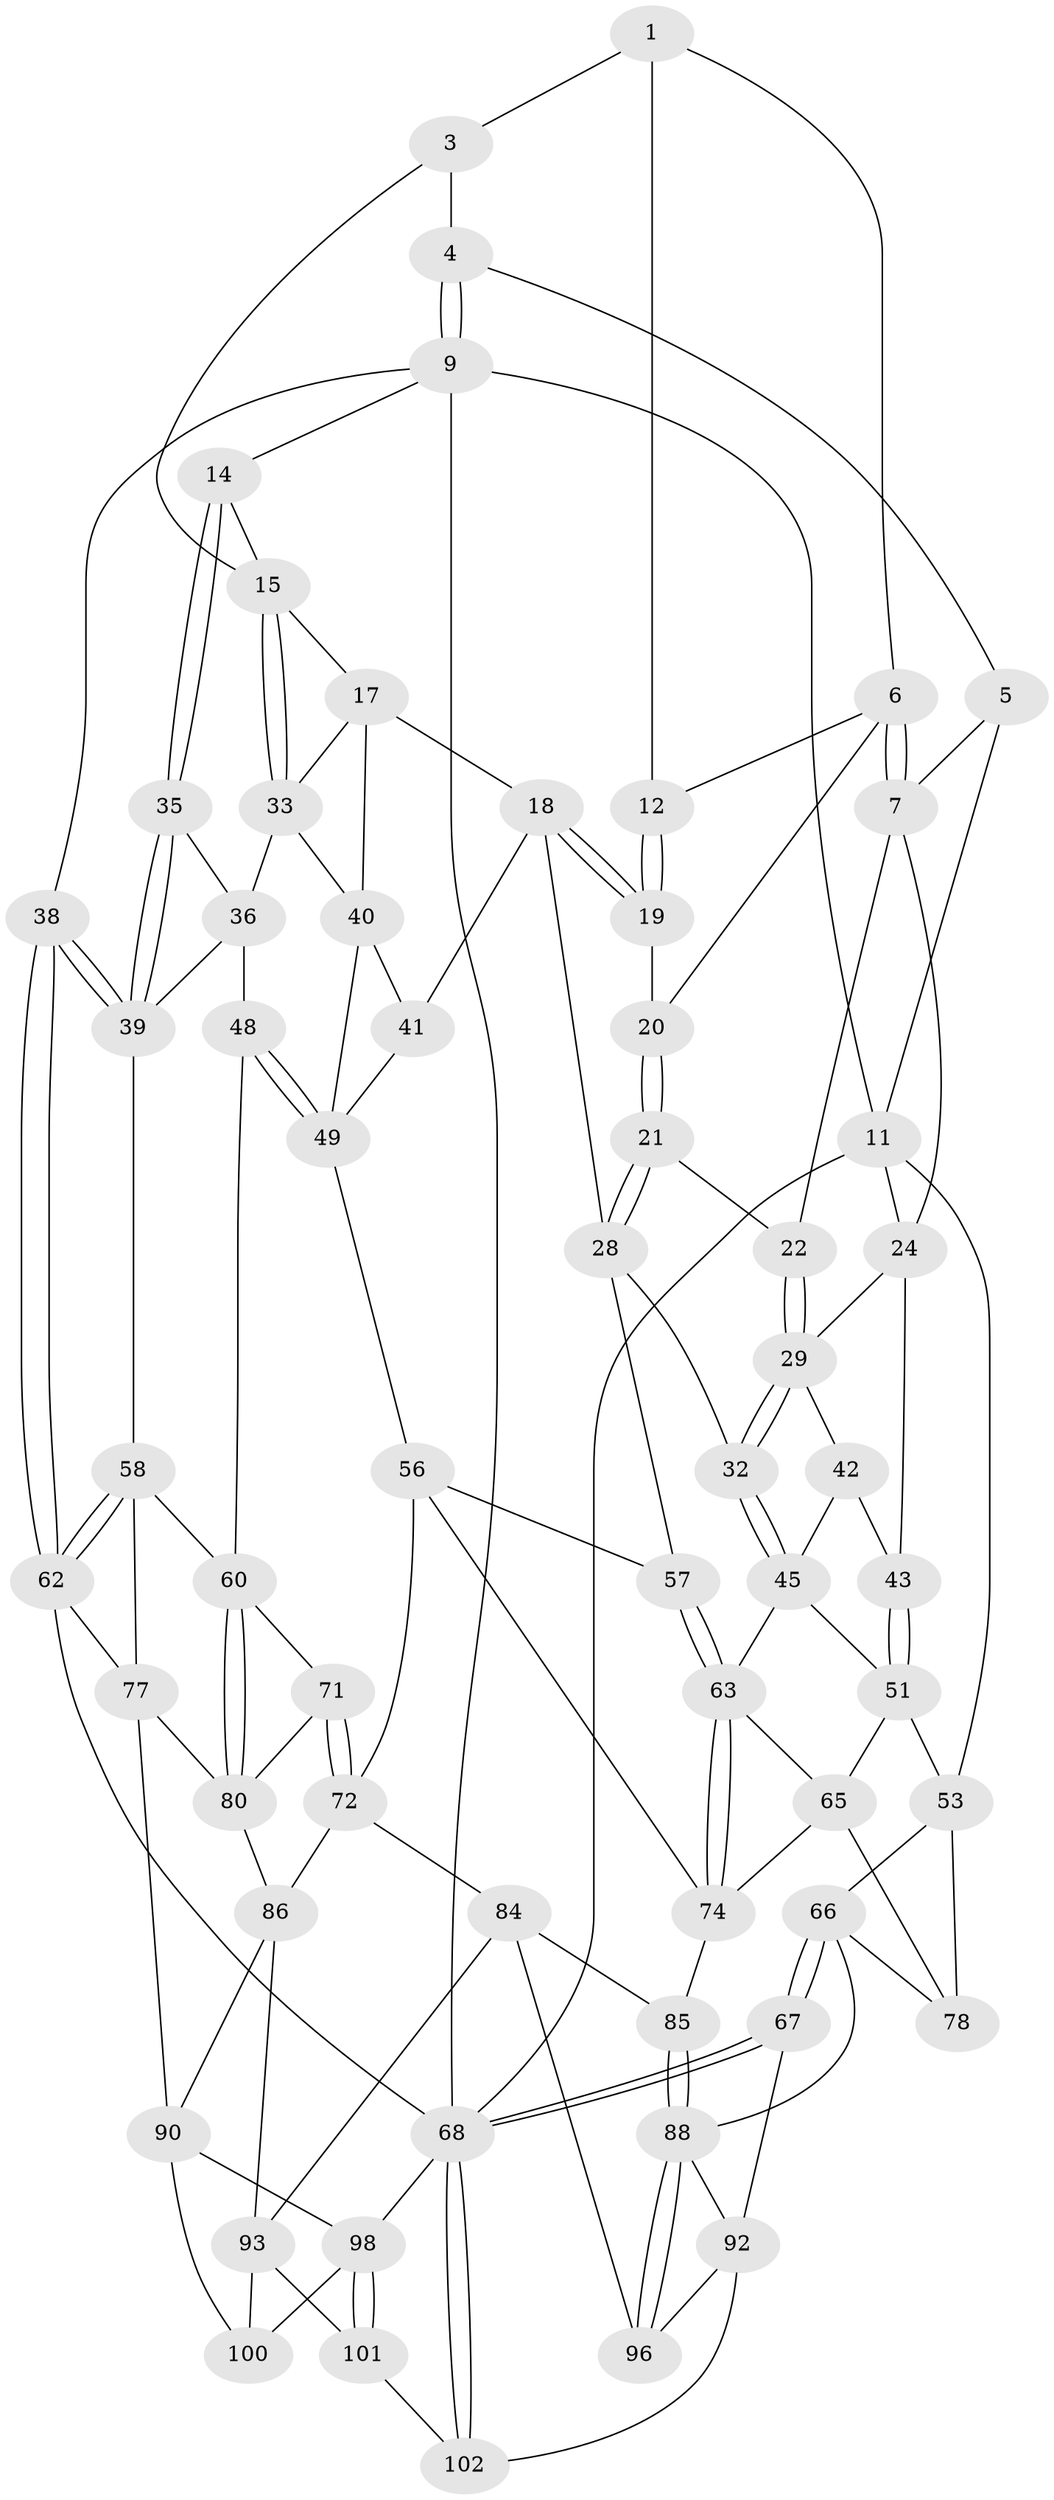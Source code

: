// original degree distribution, {3: 0.0196078431372549, 5: 0.5882352941176471, 4: 0.20588235294117646, 6: 0.18627450980392157}
// Generated by graph-tools (version 1.1) at 2025/38/02/21/25 10:38:58]
// undirected, 63 vertices, 142 edges
graph export_dot {
graph [start="1"]
  node [color=gray90,style=filled];
  1 [pos="+0.4035348992834223+0.03476923226858935",super="+2"];
  3 [pos="+0.5542449873251899+0.024086324045551017"];
  4 [pos="+0.5987696275646273+0"];
  5 [pos="+0.3774894935715644+0",super="+8"];
  6 [pos="+0.3471346903073206+0.08917893251016172",super="+13"];
  7 [pos="+0.27654768180448086+0.08962146987929086",super="+23"];
  9 [pos="+1+0",super="+10"];
  11 [pos="+0+0",super="+26"];
  12 [pos="+0.4252463640433793+0.0939420748326003"];
  14 [pos="+0.7377180466995173+0.13739214452554235"];
  15 [pos="+0.6994560128087658+0.15978102081053394",super="+16"];
  17 [pos="+0.531976498442986+0.17519008415510914",super="+34"];
  18 [pos="+0.5054695352801672+0.1840187453560895",super="+27"];
  19 [pos="+0.47052797245907824+0.16545357727246207"];
  20 [pos="+0.3616409696133137+0.18062332708494352"];
  21 [pos="+0.35840247441281636+0.18263695196330718"];
  22 [pos="+0.3564117214009293+0.18244636311954499"];
  24 [pos="+0.23750738655486778+0.20426855545452677",super="+25"];
  28 [pos="+0.4160852354922778+0.2863523252954778",super="+31"];
  29 [pos="+0.309536378036661+0.25989345446505396",super="+30"];
  32 [pos="+0.33317133191580356+0.32868456283984443"];
  33 [pos="+0.6759860213345936+0.23861497133660847",super="+37"];
  35 [pos="+0.7791743251318703+0.2350425717056199"];
  36 [pos="+0.7651924151348624+0.2776211655983907",super="+47"];
  38 [pos="+1+0"];
  39 [pos="+0.9381872001029413+0.2610784857735912",super="+50"];
  40 [pos="+0.5795995398466967+0.28254801736179896",super="+44"];
  41 [pos="+0.523615342162534+0.32717508227349734"];
  42 [pos="+0.23020808527343786+0.3096643003954457"];
  43 [pos="+0.11222330279213276+0.27045028669335625"];
  45 [pos="+0.2819602322272591+0.35327588924739717",super="+46"];
  48 [pos="+0.7141884874200828+0.4178783613031783"];
  49 [pos="+0.666260335016188+0.37256637977537016",super="+55"];
  51 [pos="+0.10275809371430167+0.3980781970565574",super="+52"];
  53 [pos="+0.023536794000384+0.4955431712218633",super="+54"];
  56 [pos="+0.5265775531290642+0.3968395182695996",super="+73"];
  57 [pos="+0.4274248231768743+0.4235376924273769"];
  58 [pos="+0.9174196321056478+0.4612640090781449",super="+59"];
  60 [pos="+0.8251794378677577+0.4989129731661872",super="+61"];
  62 [pos="+1+0.4674883388308283",super="+70"];
  63 [pos="+0.4132847943185971+0.4651909171373345",super="+64"];
  65 [pos="+0.2476813061532988+0.4582612878062864",super="+76"];
  66 [pos="+0+0.5896945148894812",super="+82"];
  67 [pos="+0+0.8702505329458641"];
  68 [pos="+0+1",super="+69"];
  71 [pos="+0.7201845227069721+0.5202734691538662"];
  72 [pos="+0.6295523882061678+0.5731729503524485",super="+83"];
  74 [pos="+0.42717608473621044+0.5576743253661821",super="+75"];
  77 [pos="+0.9872561226857073+0.6825534861837974",super="+79"];
  78 [pos="+0.1774966177122781+0.5912844065705772"];
  80 [pos="+0.9037268990516307+0.6676809939317285",super="+81"];
  84 [pos="+0.5151760413241816+0.7133239670055109",super="+95"];
  85 [pos="+0.344663069036291+0.6705891870190546"];
  86 [pos="+0.7782361800096611+0.6900880545753818",super="+87"];
  88 [pos="+0.33128791058611723+0.7039691858316296",super="+89"];
  90 [pos="+0.8923412023867997+0.7645582925854312",super="+91"];
  92 [pos="+0.13909846583843644+0.7554628367991957",super="+97"];
  93 [pos="+0.6753535132228221+0.8413936308103376",super="+94"];
  96 [pos="+0.3299581516163657+0.7616640264175673"];
  98 [pos="+1+1",super="+99"];
  100 [pos="+0.7010845999884747+0.8544597433231211"];
  101 [pos="+0.3473914537268382+1"];
  102 [pos="+0.30764605526432204+1"];
  1 -- 6;
  1 -- 3;
  1 -- 12;
  3 -- 4;
  3 -- 15;
  4 -- 5;
  4 -- 9;
  4 -- 9;
  5 -- 11;
  5 -- 7;
  6 -- 7;
  6 -- 7;
  6 -- 12;
  6 -- 20;
  7 -- 24;
  7 -- 22;
  9 -- 14;
  9 -- 11;
  9 -- 68;
  9 -- 38;
  11 -- 68;
  11 -- 24;
  11 -- 53;
  12 -- 19;
  12 -- 19;
  14 -- 15;
  14 -- 35;
  14 -- 35;
  15 -- 33;
  15 -- 33;
  15 -- 17;
  17 -- 18;
  17 -- 40;
  17 -- 33;
  18 -- 19;
  18 -- 19;
  18 -- 41;
  18 -- 28;
  19 -- 20;
  20 -- 21;
  20 -- 21;
  21 -- 22;
  21 -- 28;
  21 -- 28;
  22 -- 29;
  22 -- 29;
  24 -- 29;
  24 -- 43;
  28 -- 32;
  28 -- 57;
  29 -- 32;
  29 -- 32;
  29 -- 42;
  32 -- 45;
  32 -- 45;
  33 -- 40;
  33 -- 36;
  35 -- 36;
  35 -- 39;
  35 -- 39;
  36 -- 48;
  36 -- 39;
  38 -- 39;
  38 -- 39;
  38 -- 62;
  38 -- 62;
  39 -- 58;
  40 -- 41;
  40 -- 49;
  41 -- 49;
  42 -- 43;
  42 -- 45;
  43 -- 51;
  43 -- 51;
  45 -- 63;
  45 -- 51;
  48 -- 49;
  48 -- 49;
  48 -- 60;
  49 -- 56;
  51 -- 65;
  51 -- 53;
  53 -- 78;
  53 -- 66;
  56 -- 57;
  56 -- 74;
  56 -- 72;
  57 -- 63;
  57 -- 63;
  58 -- 62;
  58 -- 62;
  58 -- 60;
  58 -- 77;
  60 -- 80;
  60 -- 80;
  60 -- 71;
  62 -- 68;
  62 -- 77;
  63 -- 74;
  63 -- 74;
  63 -- 65;
  65 -- 74;
  65 -- 78;
  66 -- 67;
  66 -- 67;
  66 -- 88;
  66 -- 78;
  67 -- 68;
  67 -- 68;
  67 -- 92;
  68 -- 102;
  68 -- 102;
  68 -- 98;
  71 -- 72;
  71 -- 72;
  71 -- 80;
  72 -- 84;
  72 -- 86;
  74 -- 85;
  77 -- 80;
  77 -- 90;
  80 -- 86;
  84 -- 85;
  84 -- 96;
  84 -- 93;
  85 -- 88;
  85 -- 88;
  86 -- 90;
  86 -- 93;
  88 -- 96;
  88 -- 96;
  88 -- 92;
  90 -- 100;
  90 -- 98;
  92 -- 96;
  92 -- 102;
  93 -- 100;
  93 -- 101;
  98 -- 101;
  98 -- 101;
  98 -- 100;
  101 -- 102;
}

